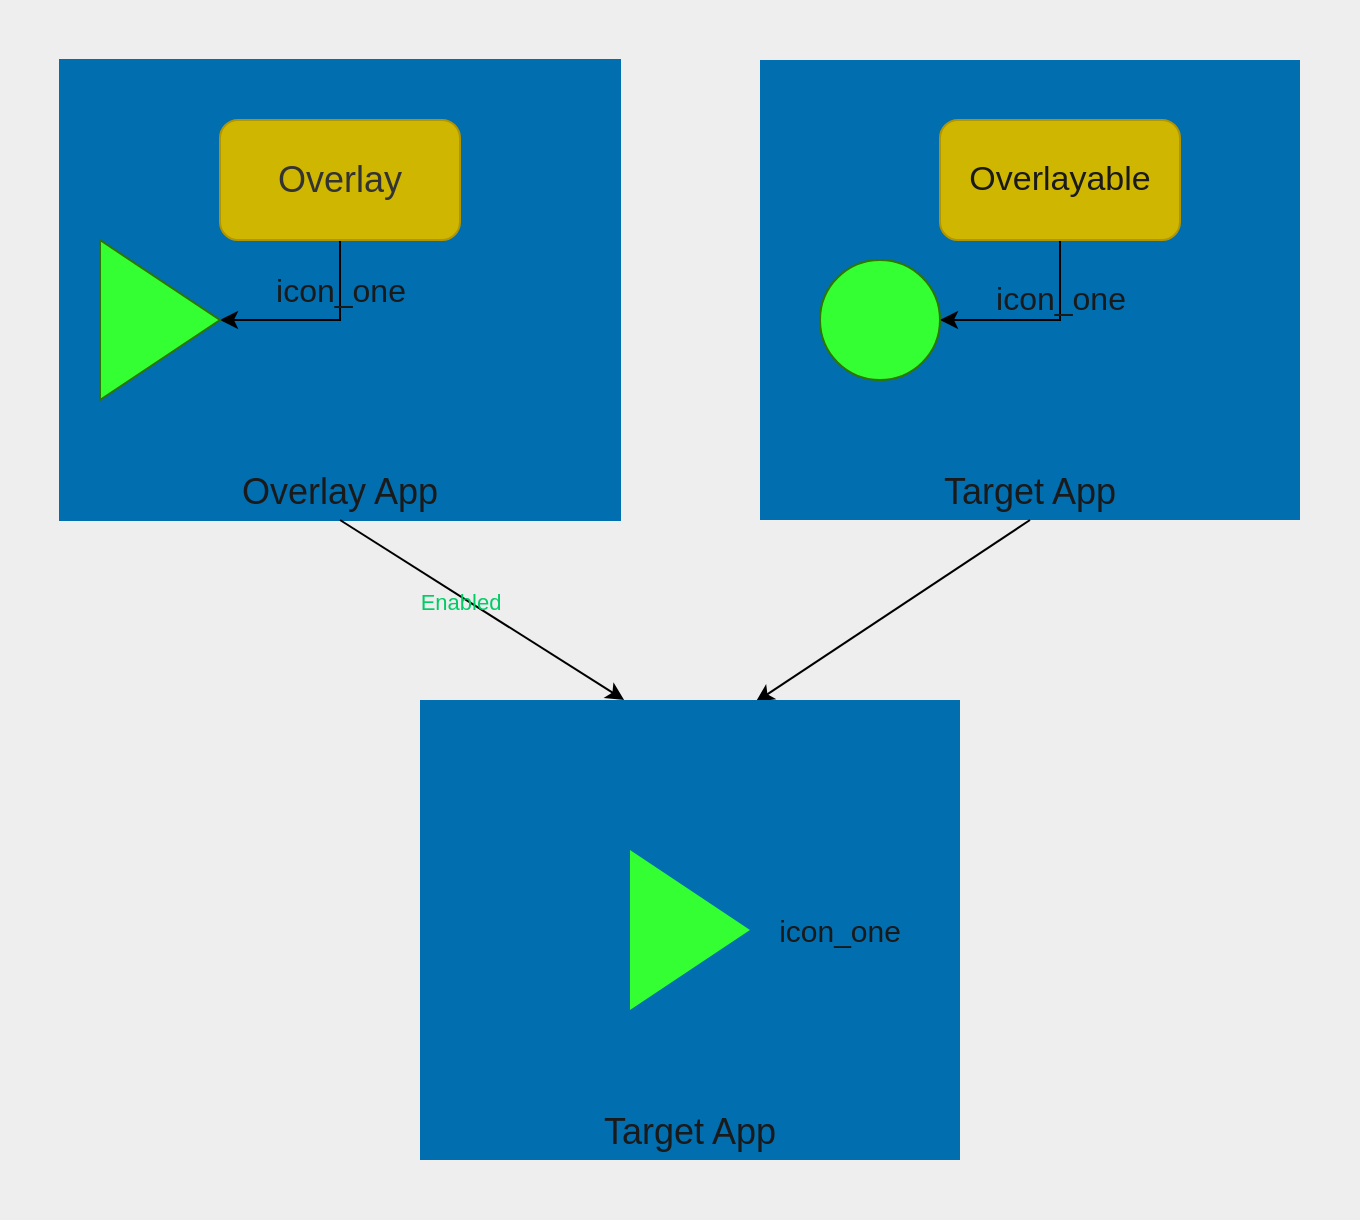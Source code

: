 <mxfile version="13.10.0" type="embed">
    <diagram id="i3WkBhxabIRbYz-CVXaw" name="Page-1">
        <mxGraphModel dx="353" dy="790" grid="1" gridSize="10" guides="1" tooltips="1" connect="1" arrows="1" fold="1" page="1" pageScale="1" pageWidth="850" pageHeight="1100" math="0" shadow="0">
            <root>
                <mxCell id="0"/>
                <mxCell id="1" parent="0"/>
                <mxCell id="18" value="" style="rounded=0;whiteSpace=wrap;html=1;labelBackgroundColor=none;fillColor=#eeeeee;strokeColor=none;" parent="1" vertex="1">
                    <mxGeometry y="170" width="680" height="610" as="geometry"/>
                </mxCell>
                <mxCell id="2" value="&lt;font color=&quot;#1a1a1a&quot; style=&quot;font-size: 18px&quot;&gt;Overlay App&lt;/font&gt;" style="rounded=0;whiteSpace=wrap;html=1;fontColor=#ffffff;verticalAlign=bottom;strokeColor=#006EAF;fillColor=#006EAF;" parent="1" vertex="1">
                    <mxGeometry x="30" y="200" width="280" height="230" as="geometry"/>
                </mxCell>
                <mxCell id="3" value="&lt;font color=&quot;#1a1a1a&quot;&gt;&lt;br&gt;&lt;font style=&quot;font-size: 18px&quot;&gt;Target App&lt;/font&gt;&lt;/font&gt;" style="rounded=0;whiteSpace=wrap;html=1;verticalAlign=bottom;fontColor=#ffffff;fillColor=#006EAF;strokeColor=none;" parent="1" vertex="1">
                    <mxGeometry x="380" y="200" width="270" height="230" as="geometry"/>
                </mxCell>
                <mxCell id="13" value="&lt;font style=&quot;font-size: 16px&quot;&gt;icon_one&lt;/font&gt;" style="edgeStyle=orthogonalEdgeStyle;rounded=0;orthogonalLoop=1;jettySize=auto;html=1;entryX=1;entryY=0.5;entryDx=0;entryDy=0;labelBackgroundColor=none;fontColor=#1A1A1A;strokeColor=#000000;" parent="1" source="4" target="8" edge="1">
                    <mxGeometry x="-0.429" relative="1" as="geometry">
                        <mxPoint as="offset"/>
                    </mxGeometry>
                </mxCell>
                <mxCell id="4" value="&lt;font style=&quot;font-size: 17px&quot; color=&quot;#1a1a1a&quot;&gt;Overlayable&lt;/font&gt;" style="rounded=1;whiteSpace=wrap;html=1;fontColor=#ffffff;strokeColor=#B09500;fillColor=#CFB600;" parent="1" vertex="1">
                    <mxGeometry x="470" y="230" width="120" height="60" as="geometry"/>
                </mxCell>
                <mxCell id="15" value="&lt;font style=&quot;font-size: 16px&quot;&gt;icon_one&lt;/font&gt;" style="edgeStyle=orthogonalEdgeStyle;rounded=0;orthogonalLoop=1;jettySize=auto;html=1;entryX=1;entryY=0.5;entryDx=0;entryDy=0;labelBackgroundColor=none;fontColor=#1A1A1A;strokeColor=#000000;" parent="1" source="5" target="6" edge="1">
                    <mxGeometry x="-0.5" relative="1" as="geometry">
                        <mxPoint as="offset"/>
                    </mxGeometry>
                </mxCell>
                <mxCell id="5" value="&lt;font color=&quot;#333333&quot; style=&quot;font-size: 18px&quot;&gt;Overlay&lt;/font&gt;" style="rounded=1;whiteSpace=wrap;html=1;fontColor=#ffffff;strokeColor=#B09500;fillColor=#CFB600;" parent="1" vertex="1">
                    <mxGeometry x="110" y="230" width="120" height="60" as="geometry"/>
                </mxCell>
                <mxCell id="6" value="" style="triangle;whiteSpace=wrap;html=1;fontColor=#ffffff;strokeColor=#2D7600;fillColor=#33FF33;" parent="1" vertex="1">
                    <mxGeometry x="50" y="290" width="60" height="80" as="geometry"/>
                </mxCell>
                <mxCell id="8" value="" style="ellipse;whiteSpace=wrap;html=1;aspect=fixed;fontColor=#ffffff;strokeColor=#2D7600;fillColor=#33FF33;" parent="1" vertex="1">
                    <mxGeometry x="410" y="300" width="60" height="60" as="geometry"/>
                </mxCell>
                <mxCell id="9" value="" style="endArrow=classic;html=1;exitX=0.5;exitY=1;exitDx=0;exitDy=0;strokeColor=#000000;entryX=0.378;entryY=0;entryDx=0;entryDy=0;entryPerimeter=0;" parent="1" source="2" target="11" edge="1">
                    <mxGeometry width="50" height="50" relative="1" as="geometry">
                        <mxPoint x="310" y="420" as="sourcePoint"/>
                        <mxPoint x="320" y="530" as="targetPoint"/>
                    </mxGeometry>
                </mxCell>
                <mxCell id="16" value="&lt;font color=&quot;#00cc66&quot;&gt;Enabled&lt;br&gt;&lt;/font&gt;" style="edgeLabel;html=1;align=center;verticalAlign=middle;resizable=0;points=[];fontColor=#1A1A1A;labelBackgroundColor=none;" parent="9" vertex="1" connectable="0">
                    <mxGeometry x="-0.153" y="-3" relative="1" as="geometry">
                        <mxPoint x="1" as="offset"/>
                    </mxGeometry>
                </mxCell>
                <mxCell id="10" value="" style="endArrow=classic;html=1;exitX=0.5;exitY=1;exitDx=0;exitDy=0;strokeColor=#000000;entryX=0.622;entryY=0.004;entryDx=0;entryDy=0;entryPerimeter=0;" parent="1" source="3" target="11" edge="1">
                    <mxGeometry width="50" height="50" relative="1" as="geometry">
                        <mxPoint x="520" y="420" as="sourcePoint"/>
                        <mxPoint x="330" y="530" as="targetPoint"/>
                    </mxGeometry>
                </mxCell>
                <mxCell id="11" value="&lt;font color=&quot;#1a1a1a&quot;&gt;&lt;br&gt;&lt;font style=&quot;font-size: 18px&quot;&gt;Target App&lt;/font&gt;&lt;/font&gt;" style="rounded=0;whiteSpace=wrap;html=1;verticalAlign=bottom;fontColor=#ffffff;fillColor=#006EAF;strokeColor=none;" parent="1" vertex="1">
                    <mxGeometry x="210" y="520" width="270" height="230" as="geometry"/>
                </mxCell>
                <mxCell id="12" value="" style="triangle;whiteSpace=wrap;html=1;fontColor=#ffffff;strokeColor=none;fillColor=#33FF33;" parent="1" vertex="1">
                    <mxGeometry x="315" y="595" width="60" height="80" as="geometry"/>
                </mxCell>
                <mxCell id="19" value="&lt;font style=&quot;font-size: 15px&quot;&gt;icon_one&lt;/font&gt;" style="text;html=1;strokeColor=none;fillColor=none;align=center;verticalAlign=middle;whiteSpace=wrap;rounded=0;labelBackgroundColor=none;fontColor=#1A1A1A;" parent="1" vertex="1">
                    <mxGeometry x="400" y="625" width="40" height="20" as="geometry"/>
                </mxCell>
            </root>
        </mxGraphModel>
    </diagram>
</mxfile>